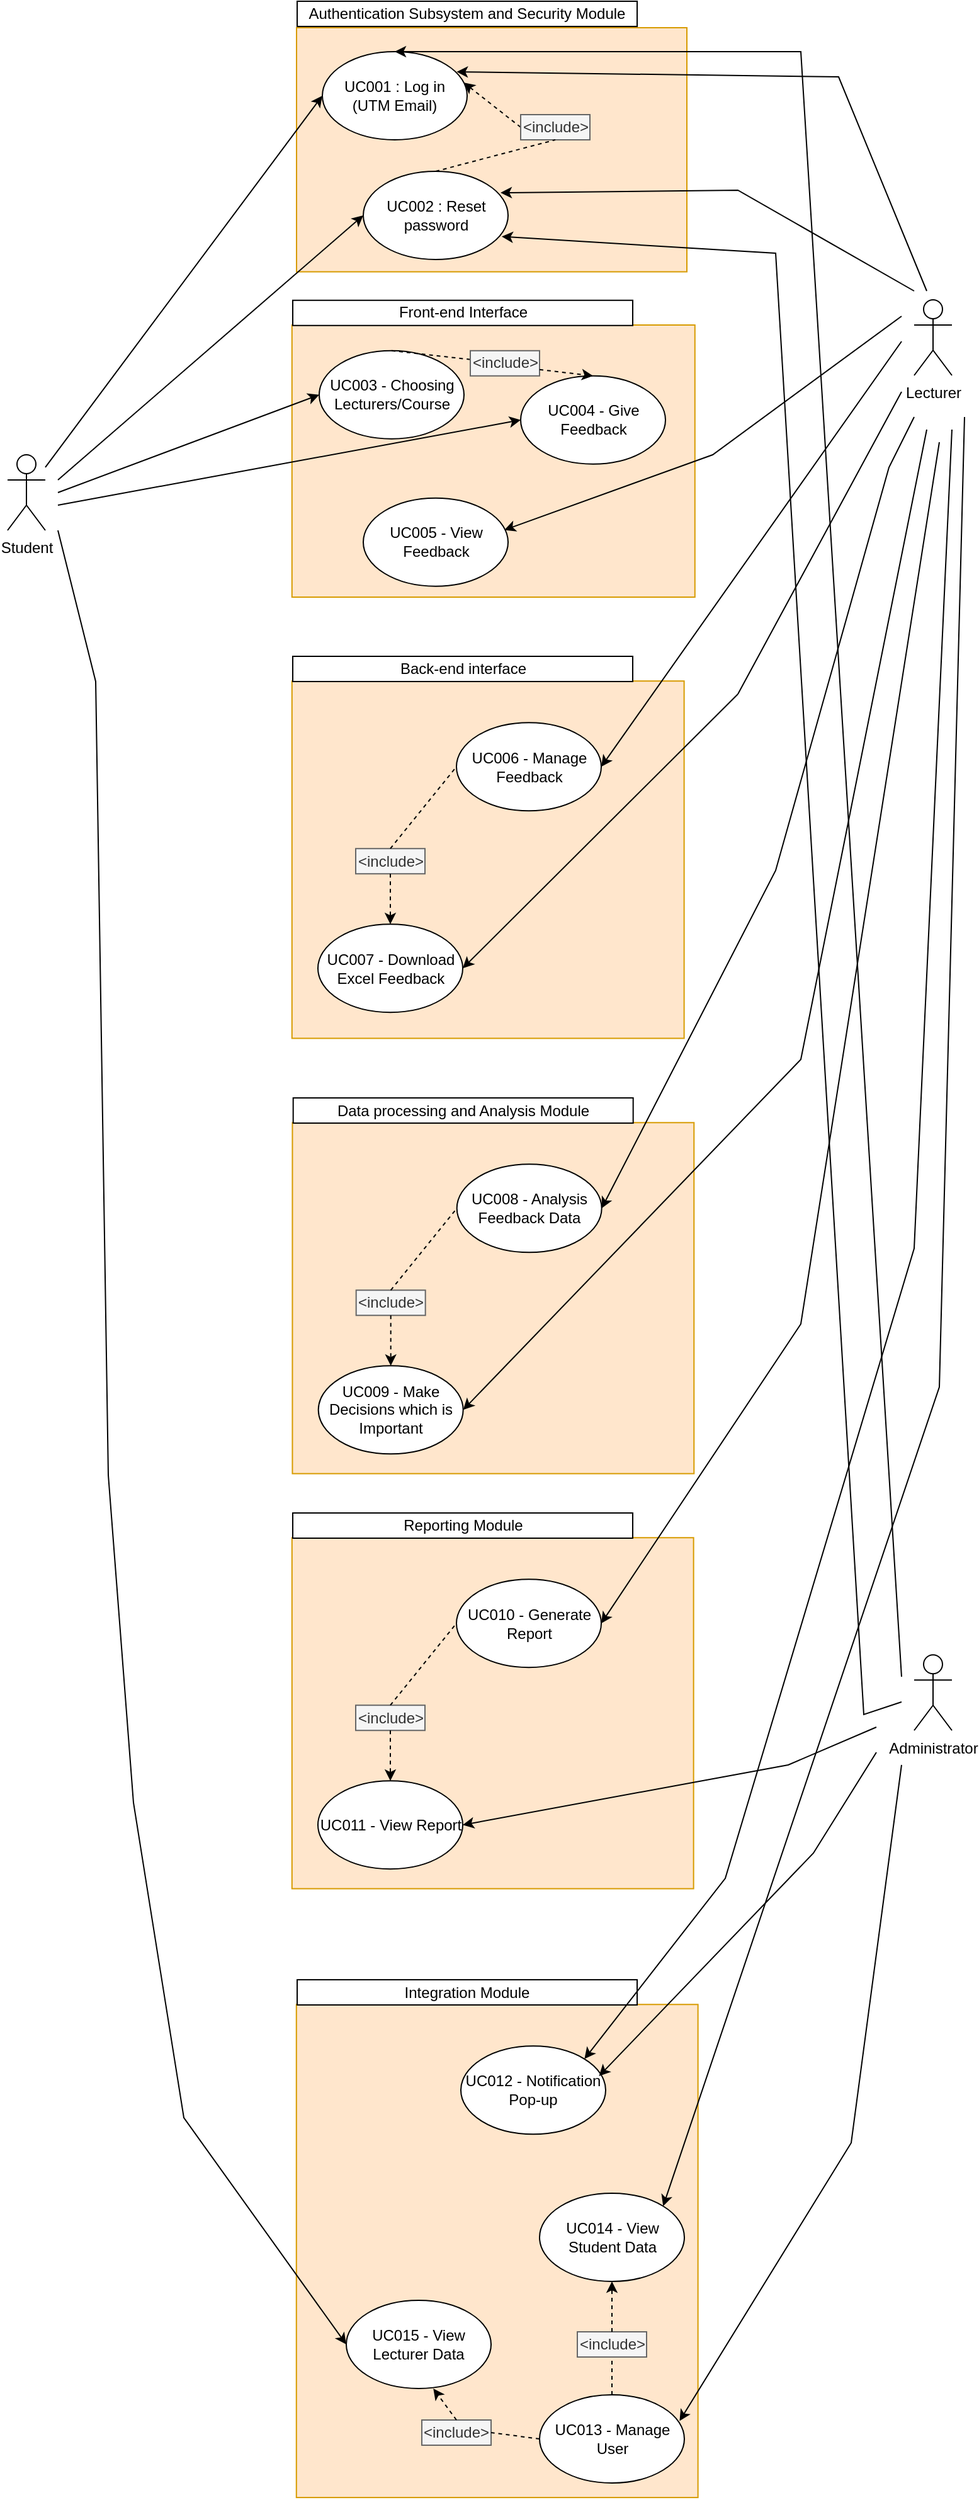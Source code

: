 <mxfile version="21.2.9" type="github">
  <diagram name="Page-1" id="_YCTzKsK9WLGYUJQbAV4">
    <mxGraphModel dx="1050" dy="541" grid="1" gridSize="10" guides="1" tooltips="1" connect="1" arrows="1" fold="1" page="1" pageScale="1" pageWidth="827" pageHeight="1169" math="0" shadow="0">
      <root>
        <mxCell id="0" />
        <mxCell id="1" parent="0" />
        <mxCell id="QM_yUEhQAho_cGYcc0m5-1" value="" style="rounded=0;whiteSpace=wrap;html=1;rotation=90;fillColor=#ffe6cc;strokeColor=#d79b00;gradientColor=none;" vertex="1" parent="1">
          <mxGeometry x="269.78" y="545.71" width="283.62" height="311.43" as="geometry" />
        </mxCell>
        <mxCell id="QM_yUEhQAho_cGYcc0m5-2" value="" style="rounded=0;whiteSpace=wrap;html=1;rotation=90;fillColor=#ffe6cc;strokeColor=#d79b00;gradientColor=none;" vertex="1" parent="1">
          <mxGeometry x="307.88" y="225" width="216" height="320" as="geometry" />
        </mxCell>
        <mxCell id="QM_yUEhQAho_cGYcc0m5-3" value="Front-end Interface" style="rounded=0;whiteSpace=wrap;html=1;" vertex="1" parent="1">
          <mxGeometry x="256.5" y="257.38" width="270" height="20" as="geometry" />
        </mxCell>
        <mxCell id="QM_yUEhQAho_cGYcc0m5-4" value="UC003 - Choosing Lecturers/Course" style="ellipse;whiteSpace=wrap;html=1;" vertex="1" parent="1">
          <mxGeometry x="277.5" y="297.38" width="115" height="70" as="geometry" />
        </mxCell>
        <mxCell id="QM_yUEhQAho_cGYcc0m5-5" value="UC004 - Give Feedback" style="ellipse;whiteSpace=wrap;html=1;" vertex="1" parent="1">
          <mxGeometry x="437.5" y="317.38" width="115" height="70" as="geometry" />
        </mxCell>
        <mxCell id="QM_yUEhQAho_cGYcc0m5-6" value="" style="rounded=0;whiteSpace=wrap;html=1;rotation=90;fillColor=#ffe6cc;strokeColor=#d79b00;gradientColor=none;" vertex="1" parent="1">
          <mxGeometry x="317.63" y="-17.13" width="193.75" height="310" as="geometry" />
        </mxCell>
        <mxCell id="QM_yUEhQAho_cGYcc0m5-7" value="Student" style="shape=umlActor;verticalLabelPosition=bottom;verticalAlign=top;html=1;outlineConnect=0;" vertex="1" parent="1">
          <mxGeometry x="30" y="380" width="30" height="60" as="geometry" />
        </mxCell>
        <mxCell id="QM_yUEhQAho_cGYcc0m5-8" value="Authentication Subsystem and Security Module" style="rounded=0;whiteSpace=wrap;html=1;" vertex="1" parent="1">
          <mxGeometry x="260" y="20" width="270" height="20" as="geometry" />
        </mxCell>
        <mxCell id="QM_yUEhQAho_cGYcc0m5-9" value="UC001 : Log in&lt;br&gt;(UTM Email)" style="ellipse;whiteSpace=wrap;html=1;" vertex="1" parent="1">
          <mxGeometry x="280" y="60" width="115" height="70" as="geometry" />
        </mxCell>
        <mxCell id="QM_yUEhQAho_cGYcc0m5-10" value="UC002 : Reset password" style="ellipse;whiteSpace=wrap;html=1;" vertex="1" parent="1">
          <mxGeometry x="312.5" y="155" width="115" height="70" as="geometry" />
        </mxCell>
        <mxCell id="QM_yUEhQAho_cGYcc0m5-11" value="" style="endArrow=classic;html=1;rounded=0;entryX=0;entryY=0.5;entryDx=0;entryDy=0;" edge="1" parent="1" source="QM_yUEhQAho_cGYcc0m5-7" target="QM_yUEhQAho_cGYcc0m5-9">
          <mxGeometry width="50" height="50" relative="1" as="geometry">
            <mxPoint x="60" y="370" as="sourcePoint" />
            <mxPoint x="440" y="220" as="targetPoint" />
          </mxGeometry>
        </mxCell>
        <mxCell id="QM_yUEhQAho_cGYcc0m5-12" value="Lecturer" style="shape=umlActor;verticalLabelPosition=bottom;verticalAlign=top;html=1;outlineConnect=0;" vertex="1" parent="1">
          <mxGeometry x="750" y="257" width="30" height="60" as="geometry" />
        </mxCell>
        <mxCell id="QM_yUEhQAho_cGYcc0m5-13" value="" style="endArrow=classic;html=1;rounded=0;entryX=0;entryY=0.5;entryDx=0;entryDy=0;" edge="1" parent="1" target="QM_yUEhQAho_cGYcc0m5-10">
          <mxGeometry width="50" height="50" relative="1" as="geometry">
            <mxPoint x="70" y="400" as="sourcePoint" />
            <mxPoint x="440" y="220" as="targetPoint" />
          </mxGeometry>
        </mxCell>
        <mxCell id="QM_yUEhQAho_cGYcc0m5-14" value="" style="endArrow=classic;html=1;rounded=0;entryX=0.927;entryY=0.229;entryDx=0;entryDy=0;entryPerimeter=0;" edge="1" parent="1" target="QM_yUEhQAho_cGYcc0m5-9">
          <mxGeometry width="50" height="50" relative="1" as="geometry">
            <mxPoint x="760" y="250" as="sourcePoint" />
            <mxPoint x="660" y="50" as="targetPoint" />
            <Array as="points">
              <mxPoint x="690" y="80" />
            </Array>
          </mxGeometry>
        </mxCell>
        <mxCell id="QM_yUEhQAho_cGYcc0m5-15" value="" style="endArrow=classic;html=1;rounded=0;entryX=0.948;entryY=0.243;entryDx=0;entryDy=0;entryPerimeter=0;" edge="1" parent="1" target="QM_yUEhQAho_cGYcc0m5-10">
          <mxGeometry width="50" height="50" relative="1" as="geometry">
            <mxPoint x="750" y="250" as="sourcePoint" />
            <mxPoint x="440" y="220" as="targetPoint" />
            <Array as="points">
              <mxPoint x="610" y="170" />
            </Array>
          </mxGeometry>
        </mxCell>
        <mxCell id="QM_yUEhQAho_cGYcc0m5-16" value="" style="endArrow=classic;html=1;rounded=0;exitX=0;exitY=0.5;exitDx=0;exitDy=0;dashed=1;entryX=0.976;entryY=0.35;entryDx=0;entryDy=0;entryPerimeter=0;" edge="1" parent="1" source="QM_yUEhQAho_cGYcc0m5-17" target="QM_yUEhQAho_cGYcc0m5-9">
          <mxGeometry width="50" height="50" relative="1" as="geometry">
            <mxPoint x="390" y="260" as="sourcePoint" />
            <mxPoint x="378" y="70" as="targetPoint" />
          </mxGeometry>
        </mxCell>
        <mxCell id="QM_yUEhQAho_cGYcc0m5-17" value="&amp;lt;include&amp;gt;" style="rounded=0;whiteSpace=wrap;html=1;fillColor=#f5f5f5;fontColor=#333333;strokeColor=#666666;" vertex="1" parent="1">
          <mxGeometry x="437.5" y="110" width="55" height="20" as="geometry" />
        </mxCell>
        <mxCell id="QM_yUEhQAho_cGYcc0m5-18" value="" style="endArrow=none;html=1;rounded=0;entryX=0.5;entryY=1;entryDx=0;entryDy=0;exitX=0.5;exitY=0;exitDx=0;exitDy=0;dashed=1;" edge="1" parent="1" source="QM_yUEhQAho_cGYcc0m5-10" target="QM_yUEhQAho_cGYcc0m5-17">
          <mxGeometry width="50" height="50" relative="1" as="geometry">
            <mxPoint x="390" y="260" as="sourcePoint" />
            <mxPoint x="440" y="210" as="targetPoint" />
          </mxGeometry>
        </mxCell>
        <mxCell id="QM_yUEhQAho_cGYcc0m5-19" value="" style="endArrow=classic;html=1;rounded=0;entryX=0;entryY=0.5;entryDx=0;entryDy=0;" edge="1" parent="1" target="QM_yUEhQAho_cGYcc0m5-4">
          <mxGeometry width="50" height="50" relative="1" as="geometry">
            <mxPoint x="70" y="410" as="sourcePoint" />
            <mxPoint x="410" y="340" as="targetPoint" />
          </mxGeometry>
        </mxCell>
        <mxCell id="QM_yUEhQAho_cGYcc0m5-20" value="" style="endArrow=none;html=1;rounded=0;exitX=0.5;exitY=0;exitDx=0;exitDy=0;dashed=1;" edge="1" parent="1" source="QM_yUEhQAho_cGYcc0m5-4">
          <mxGeometry width="50" height="50" relative="1" as="geometry">
            <mxPoint x="417.5" y="364.38" as="sourcePoint" />
            <mxPoint x="397.5" y="304.38" as="targetPoint" />
          </mxGeometry>
        </mxCell>
        <mxCell id="QM_yUEhQAho_cGYcc0m5-21" value="&amp;lt;include&amp;gt;" style="rounded=0;whiteSpace=wrap;html=1;fillColor=#f5f5f5;fontColor=#333333;strokeColor=#666666;" vertex="1" parent="1">
          <mxGeometry x="397.5" y="297.38" width="55" height="20" as="geometry" />
        </mxCell>
        <mxCell id="QM_yUEhQAho_cGYcc0m5-22" value="" style="endArrow=classic;html=1;rounded=0;entryX=0.5;entryY=0;entryDx=0;entryDy=0;exitX=1;exitY=0.75;exitDx=0;exitDy=0;dashed=1;" edge="1" parent="1" source="QM_yUEhQAho_cGYcc0m5-21" target="QM_yUEhQAho_cGYcc0m5-5">
          <mxGeometry width="50" height="50" relative="1" as="geometry">
            <mxPoint x="457.5" y="307.38" as="sourcePoint" />
            <mxPoint x="467.5" y="244.38" as="targetPoint" />
          </mxGeometry>
        </mxCell>
        <mxCell id="QM_yUEhQAho_cGYcc0m5-23" value="" style="endArrow=classic;html=1;rounded=0;entryX=0;entryY=0.5;entryDx=0;entryDy=0;" edge="1" parent="1" target="QM_yUEhQAho_cGYcc0m5-5">
          <mxGeometry width="50" height="50" relative="1" as="geometry">
            <mxPoint x="70" y="420" as="sourcePoint" />
            <mxPoint x="470" y="350" as="targetPoint" />
          </mxGeometry>
        </mxCell>
        <mxCell id="QM_yUEhQAho_cGYcc0m5-24" value="UC006 - Manage Feedback" style="ellipse;whiteSpace=wrap;html=1;" vertex="1" parent="1">
          <mxGeometry x="386.5" y="592.62" width="115" height="70" as="geometry" />
        </mxCell>
        <mxCell id="QM_yUEhQAho_cGYcc0m5-25" value="UC007 - Download Excel Feedback" style="ellipse;whiteSpace=wrap;html=1;" vertex="1" parent="1">
          <mxGeometry x="276.5" y="752.62" width="115" height="70" as="geometry" />
        </mxCell>
        <mxCell id="QM_yUEhQAho_cGYcc0m5-26" value="&amp;lt;include&amp;gt;" style="rounded=0;whiteSpace=wrap;html=1;fillColor=#f5f5f5;fontColor=#333333;strokeColor=#666666;" vertex="1" parent="1">
          <mxGeometry x="306.5" y="692.62" width="55" height="20" as="geometry" />
        </mxCell>
        <mxCell id="QM_yUEhQAho_cGYcc0m5-27" value="" style="endArrow=classic;html=1;rounded=0;exitX=0.5;exitY=1;exitDx=0;exitDy=0;entryX=0.5;entryY=0;entryDx=0;entryDy=0;dashed=1;" edge="1" parent="1" source="QM_yUEhQAho_cGYcc0m5-26" target="QM_yUEhQAho_cGYcc0m5-25">
          <mxGeometry width="50" height="50" relative="1" as="geometry">
            <mxPoint x="366.5" y="442.62" as="sourcePoint" />
            <mxPoint x="416.5" y="392.62" as="targetPoint" />
          </mxGeometry>
        </mxCell>
        <mxCell id="QM_yUEhQAho_cGYcc0m5-28" value="" style="endArrow=none;html=1;rounded=0;entryX=0;entryY=0.5;entryDx=0;entryDy=0;dashed=1;exitX=0.5;exitY=0;exitDx=0;exitDy=0;" edge="1" parent="1" source="QM_yUEhQAho_cGYcc0m5-26" target="QM_yUEhQAho_cGYcc0m5-24">
          <mxGeometry width="50" height="50" relative="1" as="geometry">
            <mxPoint x="366.5" y="532.62" as="sourcePoint" />
            <mxPoint x="416.5" y="392.62" as="targetPoint" />
            <Array as="points" />
          </mxGeometry>
        </mxCell>
        <mxCell id="QM_yUEhQAho_cGYcc0m5-29" value="" style="endArrow=classic;html=1;rounded=0;entryX=1;entryY=0.5;entryDx=0;entryDy=0;" edge="1" parent="1" target="QM_yUEhQAho_cGYcc0m5-24">
          <mxGeometry width="50" height="50" relative="1" as="geometry">
            <mxPoint x="740" y="290" as="sourcePoint" />
            <mxPoint x="420" y="420" as="targetPoint" />
          </mxGeometry>
        </mxCell>
        <mxCell id="QM_yUEhQAho_cGYcc0m5-30" value="" style="endArrow=none;html=1;rounded=0;" edge="1" parent="1">
          <mxGeometry width="50" height="50" relative="1" as="geometry">
            <mxPoint x="610" y="570" as="sourcePoint" />
            <mxPoint x="740" y="330" as="targetPoint" />
          </mxGeometry>
        </mxCell>
        <mxCell id="QM_yUEhQAho_cGYcc0m5-31" value="" style="endArrow=classic;html=1;rounded=0;entryX=1;entryY=0.5;entryDx=0;entryDy=0;" edge="1" parent="1" target="QM_yUEhQAho_cGYcc0m5-25">
          <mxGeometry width="50" height="50" relative="1" as="geometry">
            <mxPoint x="610" y="570" as="sourcePoint" />
            <mxPoint x="420" y="350" as="targetPoint" />
          </mxGeometry>
        </mxCell>
        <mxCell id="QM_yUEhQAho_cGYcc0m5-32" value="UC005 - View Feedback" style="ellipse;whiteSpace=wrap;html=1;" vertex="1" parent="1">
          <mxGeometry x="312.5" y="414.38" width="115" height="70" as="geometry" />
        </mxCell>
        <mxCell id="QM_yUEhQAho_cGYcc0m5-33" value="" style="endArrow=classic;html=1;rounded=0;entryX=0.974;entryY=0.362;entryDx=0;entryDy=0;entryPerimeter=0;" edge="1" parent="1" target="QM_yUEhQAho_cGYcc0m5-32">
          <mxGeometry width="50" height="50" relative="1" as="geometry">
            <mxPoint x="740" y="270" as="sourcePoint" />
            <mxPoint x="500" y="350" as="targetPoint" />
            <Array as="points">
              <mxPoint x="590" y="380" />
            </Array>
          </mxGeometry>
        </mxCell>
        <mxCell id="QM_yUEhQAho_cGYcc0m5-34" value="Back-end interface" style="rounded=0;whiteSpace=wrap;html=1;" vertex="1" parent="1">
          <mxGeometry x="256.5" y="540" width="270" height="20" as="geometry" />
        </mxCell>
        <mxCell id="QM_yUEhQAho_cGYcc0m5-35" value="" style="rounded=0;whiteSpace=wrap;html=1;rotation=90;fillColor=#ffe6cc;strokeColor=#d79b00;gradientColor=none;" vertex="1" parent="1">
          <mxGeometry x="276.38" y="890" width="278.62" height="318.93" as="geometry" />
        </mxCell>
        <mxCell id="QM_yUEhQAho_cGYcc0m5-36" value="UC008 - Analysis&lt;br&gt;Feedback Data" style="ellipse;whiteSpace=wrap;html=1;" vertex="1" parent="1">
          <mxGeometry x="386.84" y="943.15" width="115" height="70" as="geometry" />
        </mxCell>
        <mxCell id="QM_yUEhQAho_cGYcc0m5-37" value="UC009 - Make Decisions which is Important" style="ellipse;whiteSpace=wrap;html=1;" vertex="1" parent="1">
          <mxGeometry x="276.84" y="1103.15" width="115" height="70" as="geometry" />
        </mxCell>
        <mxCell id="QM_yUEhQAho_cGYcc0m5-38" value="&amp;lt;include&amp;gt;" style="rounded=0;whiteSpace=wrap;html=1;fillColor=#f5f5f5;fontColor=#333333;strokeColor=#666666;" vertex="1" parent="1">
          <mxGeometry x="306.84" y="1043.15" width="55" height="20" as="geometry" />
        </mxCell>
        <mxCell id="QM_yUEhQAho_cGYcc0m5-39" value="" style="endArrow=classic;html=1;rounded=0;exitX=0.5;exitY=1;exitDx=0;exitDy=0;entryX=0.5;entryY=0;entryDx=0;entryDy=0;dashed=1;" edge="1" parent="1" source="QM_yUEhQAho_cGYcc0m5-38" target="QM_yUEhQAho_cGYcc0m5-37">
          <mxGeometry width="50" height="50" relative="1" as="geometry">
            <mxPoint x="366.84" y="793.15" as="sourcePoint" />
            <mxPoint x="416.84" y="743.15" as="targetPoint" />
          </mxGeometry>
        </mxCell>
        <mxCell id="QM_yUEhQAho_cGYcc0m5-40" value="" style="endArrow=none;html=1;rounded=0;entryX=0;entryY=0.5;entryDx=0;entryDy=0;dashed=1;exitX=0.5;exitY=0;exitDx=0;exitDy=0;" edge="1" parent="1" source="QM_yUEhQAho_cGYcc0m5-38" target="QM_yUEhQAho_cGYcc0m5-36">
          <mxGeometry width="50" height="50" relative="1" as="geometry">
            <mxPoint x="366.84" y="883.15" as="sourcePoint" />
            <mxPoint x="416.84" y="743.15" as="targetPoint" />
            <Array as="points" />
          </mxGeometry>
        </mxCell>
        <mxCell id="QM_yUEhQAho_cGYcc0m5-41" value="Data processing and Analysis Module" style="rounded=0;whiteSpace=wrap;html=1;" vertex="1" parent="1">
          <mxGeometry x="256.84" y="890.53" width="270" height="20" as="geometry" />
        </mxCell>
        <mxCell id="QM_yUEhQAho_cGYcc0m5-42" value="" style="endArrow=classic;html=1;rounded=0;entryX=1;entryY=0.5;entryDx=0;entryDy=0;" edge="1" parent="1" target="QM_yUEhQAho_cGYcc0m5-36">
          <mxGeometry width="50" height="50" relative="1" as="geometry">
            <mxPoint x="750" y="350" as="sourcePoint" />
            <mxPoint x="400" y="600" as="targetPoint" />
            <Array as="points">
              <mxPoint x="730" y="390" />
              <mxPoint x="640" y="710" />
            </Array>
          </mxGeometry>
        </mxCell>
        <mxCell id="QM_yUEhQAho_cGYcc0m5-43" value="" style="endArrow=classic;html=1;rounded=0;entryX=1;entryY=0.5;entryDx=0;entryDy=0;" edge="1" parent="1" target="QM_yUEhQAho_cGYcc0m5-37">
          <mxGeometry width="50" height="50" relative="1" as="geometry">
            <mxPoint x="760" y="360" as="sourcePoint" />
            <mxPoint x="400" y="490" as="targetPoint" />
            <Array as="points">
              <mxPoint x="660" y="860" />
            </Array>
          </mxGeometry>
        </mxCell>
        <mxCell id="QM_yUEhQAho_cGYcc0m5-44" value="" style="rounded=0;whiteSpace=wrap;html=1;rotation=90;fillColor=#ffe6cc;strokeColor=#d79b00;gradientColor=none;" vertex="1" parent="1">
          <mxGeometry x="276.04" y="1219.47" width="278.62" height="318.93" as="geometry" />
        </mxCell>
        <mxCell id="QM_yUEhQAho_cGYcc0m5-45" value="UC010 - Generate Report" style="ellipse;whiteSpace=wrap;html=1;" vertex="1" parent="1">
          <mxGeometry x="386.5" y="1272.62" width="115" height="70" as="geometry" />
        </mxCell>
        <mxCell id="QM_yUEhQAho_cGYcc0m5-46" value="UC011 - View Report" style="ellipse;whiteSpace=wrap;html=1;" vertex="1" parent="1">
          <mxGeometry x="276.5" y="1432.62" width="115" height="70" as="geometry" />
        </mxCell>
        <mxCell id="QM_yUEhQAho_cGYcc0m5-47" value="&amp;lt;include&amp;gt;" style="rounded=0;whiteSpace=wrap;html=1;fillColor=#f5f5f5;fontColor=#333333;strokeColor=#666666;" vertex="1" parent="1">
          <mxGeometry x="306.5" y="1372.62" width="55" height="20" as="geometry" />
        </mxCell>
        <mxCell id="QM_yUEhQAho_cGYcc0m5-48" value="" style="endArrow=classic;html=1;rounded=0;exitX=0.5;exitY=1;exitDx=0;exitDy=0;entryX=0.5;entryY=0;entryDx=0;entryDy=0;dashed=1;" edge="1" parent="1" source="QM_yUEhQAho_cGYcc0m5-47" target="QM_yUEhQAho_cGYcc0m5-46">
          <mxGeometry width="50" height="50" relative="1" as="geometry">
            <mxPoint x="366.5" y="1122.62" as="sourcePoint" />
            <mxPoint x="416.5" y="1072.62" as="targetPoint" />
          </mxGeometry>
        </mxCell>
        <mxCell id="QM_yUEhQAho_cGYcc0m5-49" value="" style="endArrow=none;html=1;rounded=0;entryX=0;entryY=0.5;entryDx=0;entryDy=0;dashed=1;exitX=0.5;exitY=0;exitDx=0;exitDy=0;" edge="1" parent="1" source="QM_yUEhQAho_cGYcc0m5-47" target="QM_yUEhQAho_cGYcc0m5-45">
          <mxGeometry width="50" height="50" relative="1" as="geometry">
            <mxPoint x="366.5" y="1212.62" as="sourcePoint" />
            <mxPoint x="416.5" y="1072.62" as="targetPoint" />
            <Array as="points" />
          </mxGeometry>
        </mxCell>
        <mxCell id="QM_yUEhQAho_cGYcc0m5-50" value="Reporting Module" style="rounded=0;whiteSpace=wrap;html=1;" vertex="1" parent="1">
          <mxGeometry x="256.5" y="1220" width="270" height="20" as="geometry" />
        </mxCell>
        <mxCell id="QM_yUEhQAho_cGYcc0m5-51" value="" style="endArrow=classic;html=1;rounded=0;entryX=1;entryY=0.5;entryDx=0;entryDy=0;" edge="1" parent="1" target="QM_yUEhQAho_cGYcc0m5-45">
          <mxGeometry width="50" height="50" relative="1" as="geometry">
            <mxPoint x="770" y="370" as="sourcePoint" />
            <mxPoint x="710" y="1150" as="targetPoint" />
            <Array as="points">
              <mxPoint x="660" y="1070" />
            </Array>
          </mxGeometry>
        </mxCell>
        <mxCell id="QM_yUEhQAho_cGYcc0m5-52" value="Administrator" style="shape=umlActor;verticalLabelPosition=bottom;verticalAlign=top;html=1;outlineConnect=0;" vertex="1" parent="1">
          <mxGeometry x="750" y="1332.62" width="30" height="60" as="geometry" />
        </mxCell>
        <mxCell id="QM_yUEhQAho_cGYcc0m5-53" value="" style="endArrow=classic;html=1;rounded=0;entryX=1;entryY=0.5;entryDx=0;entryDy=0;" edge="1" parent="1" target="QM_yUEhQAho_cGYcc0m5-46">
          <mxGeometry width="50" height="50" relative="1" as="geometry">
            <mxPoint x="720" y="1390" as="sourcePoint" />
            <mxPoint x="400" y="190" as="targetPoint" />
            <Array as="points">
              <mxPoint x="650" y="1420" />
            </Array>
          </mxGeometry>
        </mxCell>
        <mxCell id="QM_yUEhQAho_cGYcc0m5-54" value="" style="endArrow=classic;html=1;rounded=0;entryX=0.5;entryY=0;entryDx=0;entryDy=0;" edge="1" parent="1" target="QM_yUEhQAho_cGYcc0m5-9">
          <mxGeometry width="50" height="50" relative="1" as="geometry">
            <mxPoint x="740" y="1350" as="sourcePoint" />
            <mxPoint x="630" y="160" as="targetPoint" />
            <Array as="points">
              <mxPoint x="660" y="60" />
            </Array>
          </mxGeometry>
        </mxCell>
        <mxCell id="QM_yUEhQAho_cGYcc0m5-55" value="" style="endArrow=classic;html=1;rounded=0;entryX=0.956;entryY=0.74;entryDx=0;entryDy=0;entryPerimeter=0;" edge="1" parent="1" target="QM_yUEhQAho_cGYcc0m5-10">
          <mxGeometry width="50" height="50" relative="1" as="geometry">
            <mxPoint x="740" y="1370" as="sourcePoint" />
            <mxPoint x="400" y="1130" as="targetPoint" />
            <Array as="points">
              <mxPoint x="710" y="1380" />
              <mxPoint x="640" y="220" />
            </Array>
          </mxGeometry>
        </mxCell>
        <mxCell id="QM_yUEhQAho_cGYcc0m5-56" value="" style="rounded=0;whiteSpace=wrap;html=1;rotation=90;fillColor=#ffe6cc;strokeColor=#d79b00;gradientColor=none;" vertex="1" parent="1">
          <mxGeometry x="223.16" y="1646.38" width="391.38" height="318.93" as="geometry" />
        </mxCell>
        <mxCell id="QM_yUEhQAho_cGYcc0m5-57" value="UC012 - Notification Pop-up" style="ellipse;whiteSpace=wrap;html=1;" vertex="1" parent="1">
          <mxGeometry x="390.0" y="1643.15" width="115" height="70" as="geometry" />
        </mxCell>
        <mxCell id="QM_yUEhQAho_cGYcc0m5-58" value="UC013 - Manage User" style="ellipse;whiteSpace=wrap;html=1;" vertex="1" parent="1">
          <mxGeometry x="452.5" y="1920.0" width="115" height="70" as="geometry" />
        </mxCell>
        <mxCell id="QM_yUEhQAho_cGYcc0m5-59" value="Integration Module" style="rounded=0;whiteSpace=wrap;html=1;" vertex="1" parent="1">
          <mxGeometry x="260.0" y="1590.53" width="270" height="20" as="geometry" />
        </mxCell>
        <mxCell id="QM_yUEhQAho_cGYcc0m5-60" value="" style="endArrow=classic;html=1;rounded=0;entryX=1;entryY=0;entryDx=0;entryDy=0;" edge="1" parent="1" target="QM_yUEhQAho_cGYcc0m5-57">
          <mxGeometry width="50" height="50" relative="1" as="geometry">
            <mxPoint x="780" y="360" as="sourcePoint" />
            <mxPoint x="530" y="410" as="targetPoint" />
            <Array as="points">
              <mxPoint x="750" y="1010" />
              <mxPoint x="600" y="1510" />
            </Array>
          </mxGeometry>
        </mxCell>
        <mxCell id="QM_yUEhQAho_cGYcc0m5-61" value="" style="endArrow=classic;html=1;rounded=0;entryX=0.954;entryY=0.341;entryDx=0;entryDy=0;entryPerimeter=0;" edge="1" parent="1" target="QM_yUEhQAho_cGYcc0m5-57">
          <mxGeometry width="50" height="50" relative="1" as="geometry">
            <mxPoint x="720" y="1410" as="sourcePoint" />
            <mxPoint x="530" y="1560" as="targetPoint" />
            <Array as="points">
              <mxPoint x="670" y="1490" />
            </Array>
          </mxGeometry>
        </mxCell>
        <mxCell id="QM_yUEhQAho_cGYcc0m5-62" value="&amp;lt;include&amp;gt;" style="rounded=0;whiteSpace=wrap;html=1;fillColor=#f5f5f5;fontColor=#333333;strokeColor=#666666;" vertex="1" parent="1">
          <mxGeometry x="359.0" y="1940" width="55" height="20" as="geometry" />
        </mxCell>
        <mxCell id="QM_yUEhQAho_cGYcc0m5-63" value="&amp;lt;include&amp;gt;" style="rounded=0;whiteSpace=wrap;html=1;fillColor=#f5f5f5;fontColor=#333333;strokeColor=#666666;" vertex="1" parent="1">
          <mxGeometry x="482.5" y="1870" width="55" height="20" as="geometry" />
        </mxCell>
        <mxCell id="QM_yUEhQAho_cGYcc0m5-64" value="" style="endArrow=none;html=1;rounded=0;exitX=0.5;exitY=0;exitDx=0;exitDy=0;entryX=0.5;entryY=1;entryDx=0;entryDy=0;dashed=1;" edge="1" parent="1" source="QM_yUEhQAho_cGYcc0m5-58" target="QM_yUEhQAho_cGYcc0m5-63">
          <mxGeometry width="50" height="50" relative="1" as="geometry">
            <mxPoint x="420" y="1830" as="sourcePoint" />
            <mxPoint x="470" y="1780" as="targetPoint" />
          </mxGeometry>
        </mxCell>
        <mxCell id="QM_yUEhQAho_cGYcc0m5-65" value="UC014 - View Student Data" style="ellipse;whiteSpace=wrap;html=1;" vertex="1" parent="1">
          <mxGeometry x="452.5" y="1760.0" width="115" height="70" as="geometry" />
        </mxCell>
        <mxCell id="QM_yUEhQAho_cGYcc0m5-66" value="UC015 - View Lecturer Data" style="ellipse;whiteSpace=wrap;html=1;" vertex="1" parent="1">
          <mxGeometry x="299.0" y="1845.0" width="115" height="70" as="geometry" />
        </mxCell>
        <mxCell id="QM_yUEhQAho_cGYcc0m5-67" value="" style="endArrow=none;html=1;rounded=0;exitX=0;exitY=0.5;exitDx=0;exitDy=0;entryX=1;entryY=0.5;entryDx=0;entryDy=0;dashed=1;" edge="1" parent="1" source="QM_yUEhQAho_cGYcc0m5-58" target="QM_yUEhQAho_cGYcc0m5-62">
          <mxGeometry width="50" height="50" relative="1" as="geometry">
            <mxPoint x="420" y="1830" as="sourcePoint" />
            <mxPoint x="470" y="1780" as="targetPoint" />
          </mxGeometry>
        </mxCell>
        <mxCell id="QM_yUEhQAho_cGYcc0m5-68" value="" style="endArrow=classic;html=1;rounded=0;exitX=0.5;exitY=0;exitDx=0;exitDy=0;entryX=0.601;entryY=1;entryDx=0;entryDy=0;entryPerimeter=0;dashed=1;" edge="1" parent="1" source="QM_yUEhQAho_cGYcc0m5-62" target="QM_yUEhQAho_cGYcc0m5-66">
          <mxGeometry width="50" height="50" relative="1" as="geometry">
            <mxPoint x="420" y="1830" as="sourcePoint" />
            <mxPoint x="470" y="1780" as="targetPoint" />
          </mxGeometry>
        </mxCell>
        <mxCell id="QM_yUEhQAho_cGYcc0m5-69" value="" style="endArrow=classic;html=1;rounded=0;exitX=0.5;exitY=0;exitDx=0;exitDy=0;entryX=0.5;entryY=1;entryDx=0;entryDy=0;dashed=1;" edge="1" parent="1" source="QM_yUEhQAho_cGYcc0m5-63" target="QM_yUEhQAho_cGYcc0m5-65">
          <mxGeometry width="50" height="50" relative="1" as="geometry">
            <mxPoint x="420" y="1830" as="sourcePoint" />
            <mxPoint x="470" y="1780" as="targetPoint" />
          </mxGeometry>
        </mxCell>
        <mxCell id="QM_yUEhQAho_cGYcc0m5-70" value="" style="endArrow=classic;html=1;rounded=0;entryX=1;entryY=0;entryDx=0;entryDy=0;" edge="1" parent="1" target="QM_yUEhQAho_cGYcc0m5-65">
          <mxGeometry width="50" height="50" relative="1" as="geometry">
            <mxPoint x="790" y="350" as="sourcePoint" />
            <mxPoint x="470" y="450" as="targetPoint" />
            <Array as="points">
              <mxPoint x="770" y="1120" />
            </Array>
          </mxGeometry>
        </mxCell>
        <mxCell id="QM_yUEhQAho_cGYcc0m5-71" value="" style="endArrow=classic;html=1;rounded=0;entryX=0.967;entryY=0.297;entryDx=0;entryDy=0;entryPerimeter=0;" edge="1" parent="1" target="QM_yUEhQAho_cGYcc0m5-58">
          <mxGeometry width="50" height="50" relative="1" as="geometry">
            <mxPoint x="740" y="1420" as="sourcePoint" />
            <mxPoint x="470" y="1340" as="targetPoint" />
            <Array as="points">
              <mxPoint x="700" y="1720" />
            </Array>
          </mxGeometry>
        </mxCell>
        <mxCell id="QM_yUEhQAho_cGYcc0m5-72" value="" style="endArrow=classic;html=1;rounded=0;entryX=0;entryY=0.5;entryDx=0;entryDy=0;" edge="1" parent="1" target="QM_yUEhQAho_cGYcc0m5-66">
          <mxGeometry width="50" height="50" relative="1" as="geometry">
            <mxPoint x="70" y="440" as="sourcePoint" />
            <mxPoint x="470" y="560" as="targetPoint" />
            <Array as="points">
              <mxPoint x="100" y="560" />
              <mxPoint x="110" y="1190" />
              <mxPoint x="130" y="1450" />
              <mxPoint x="170" y="1700" />
            </Array>
          </mxGeometry>
        </mxCell>
      </root>
    </mxGraphModel>
  </diagram>
</mxfile>
